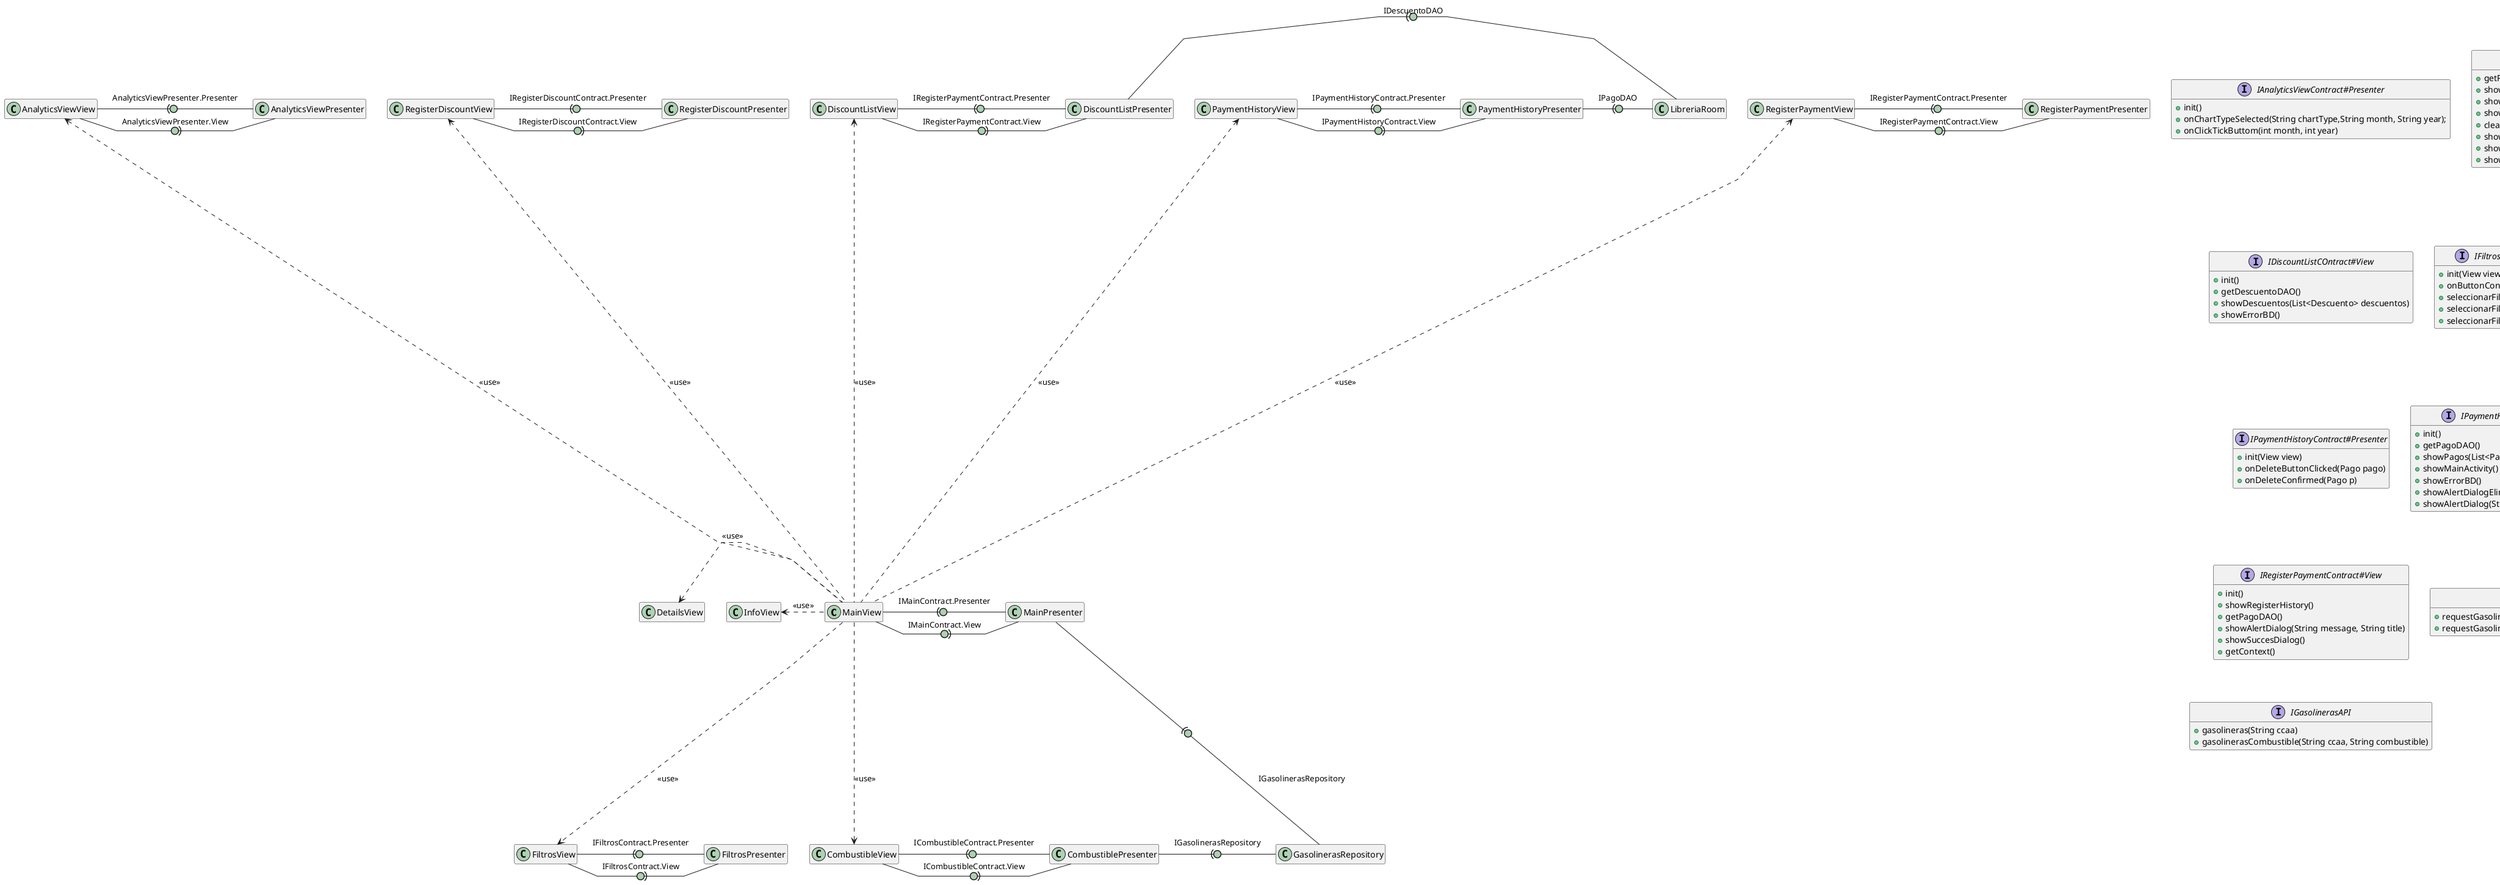 @startuml
hide empty members
skinparam linetype polyline
skinparam arrowLollipopColor #ADD1B2

MainView -right(0- MainPresenter : IMainContract.Presenter
MainView -right0)- MainPresenter : IMainContract.View
MainPresenter -right(0- GasolinerasRepository : IGasolinerasRepository
MainView -left..-> InfoView : <<use>>
MainView -left..-> DetailsView : <<use>>
MainView -down..-> FiltrosView : <<use>>
MainView -down..-> CombustibleView : <<use>>
MainView -up..-> PaymentHistoryView : <<use>>
MainView -up..-> RegisterPaymentView: <<use>>
MainView -up..-> DiscountListView: <<use>>
MainView -up..-> RegisterDiscountView: <<use>>
MainView -up..-> AnalyticsViewView: <<use>>


FiltrosView -right(0- FiltrosPresenter: IFiltrosContract.Presenter
FiltrosView -right0)- FiltrosPresenter : IFiltrosContract.View

CombustibleView -right(0- CombustiblePresenter: ICombustibleContract.Presenter
CombustibleView -right0)- CombustiblePresenter : ICombustibleContract.View
CombustiblePresenter -right(0- GasolinerasRepository : IGasolinerasRepository


PaymentHistoryView -right(0- PaymentHistoryPresenter: IPaymentHistoryContract.Presenter
PaymentHistoryView-right0)- PaymentHistoryPresenter : IPaymentHistoryContract.View
PaymentHistoryPresenter -right(0- LibreriaRoom: IPagoDAO 

RegisterPaymentView-right(0- RegisterPaymentPresenter: IRegisterPaymentContract.Presenter
RegisterPaymentView-right0)- RegisterPaymentPresenter : IRegisterPaymentContract.View

DiscountListView-right(0- DiscountListPresenter: IRegisterPaymentContract.Presenter
DiscountListView-right0)- DiscountListPresenter: IRegisterPaymentContract.View
DiscountListPresenter -right(0- LibreriaRoom: IDescuentoDAO 

RegisterDiscountView-right(0- RegisterDiscountPresenter: IRegisterDiscountContract.Presenter
RegisterDiscountView-right0)- RegisterDiscountPresenter: IRegisterDiscountContract.View

AnalyticsViewView -right(0- AnalyticsViewPresenter : AnalyticsViewPresenter.Presenter
AnalyticsViewView-right0)- AnalyticsViewPresenter: AnalyticsViewPresenter.View


interface IAnalyticsViewContract#Presenter {
    + init()
    + onChartTypeSelected(String chartType,String month, String year);
    + onClickTickButtom(int month, int year)
}

interface IAnalyticsViewContract#View {
    + getPagoDAO() : IPagoDAO
    + showMainActivity()
    + showErrorBD( )
    + showAnalytics(Double precioCombustibleMedio, Double litrosPromedio, Double litrosTotales, Double gastoTotal)
    + clearContainer()
    + showLineChart(List<Pago> pagos)
    + showLineChartPriceLitre(List<Pago> pagos)
    + showPieChart()
}

interface ICombustileContract#Presenter {
    + init(View view, TipoCombustible tipoCombustible)
    + onStationClicked(Gasolinera station)
    + onMenuInfoClicked()
    + onMenuHistoryClicked()
    + onMenuFiltrosClicked()
    + onMenuDescuentosClicked()
}

interface ICombustileContract#View {
    + init()
    + getGasolinerasRepository()
    + showStations(List<Gasolinera> stations)
    + showLoadCorrect(int stations)
    + showLoadError()
    + showStationDetails(Gasolinera station)
    + showInfoActivity()
    + showHistoryActivity()
    + showFiltrosActivity()
    + showDescuentosActivity()
}

interface IDiscountListCOntract#Presenter {
    + init(View view)
}

interface IDiscountListCOntract#View {
    + init()
    + getDescuentoDAO()
    + showDescuentos(List<Descuento> descuentos)
    + showErrorBD()
}

interface IFiltrosContract#Presenter {
    + init(View view)
    + onButtonConfirmarClick()
    + seleccionarFiltros()
    + seleccionarFiltrosOrden()
    + seleccionarFiltrosTipoCOmbustible()
}

interface IFiltrosContract#View {
    + lanzarBusquedaConFiltros()
    + opcionesIniciales()
}

interface IMainContract#Presenter {
    + init(View view)
    + onStationClicked(Gasolinera station)
    + onMenuInfoClicked()
    + onMenuHistoryClicked()
    + onMenuFiltrosClicked()
    + onMenuDescuentosClicked()
}

interface IMainContract#View {
    + init()
    + getGasolinerasRepository() : IGasolinerasRepository
    + showStations(List<Gasolinera> stations)
    + showLoadCorrect(int stations)
    + showLoadError()
    + showStationDetails(Gasolinera station)
    + showInfoActivity()
    + showHistoryActivity()
    + howFiltrosActivity()
    + showDescuentosActivity()
}

interface IPaymentHistoryContract#Presenter {
    + init(View view)
    + onDeleteButtonClicked(Pago pago)
    + onDeleteConfirmed(Pago p)
}

interface IPaymentHistoryContract#View {
    + init()
    + getPagoDAO()
    + showPagos(List<Pagos> pagos)
    + showMainActivity()
    + showErrorBD()
    + showAlertDialogEliminarPago(Pago pago)
    + showAlertDialog(String titulo, String mensaje)
}

interface IRegisterDiscountContract#Presenter {
    + init(VIew view)
    + onRegisterDiscountClicked(Descuento descuento)
    + onCancelRegistryClicked()
}

interface IRegisterDiscountContract#View {
    + init()
    + showDiscountHIstory()
    + showAlertDialog(String message, String title)
    + getDescuentoDAO()
    + getContext()
    + showSuccesDialog()

}

interface IRegisterPaymentContract#Presenter {
    + init(View view)
    + onRegisterPaymentClicked(String tipoGasolina, String nombreGasolinera, String precioPorLitro, String cantidad)
    + onMenuBackArrowClick()
}

interface IRegisterPaymentContract#View {
    + init()
    + showRegisterHistory()
    + getPagoDAO()
    + showAlertDialog(String message, String title)
    + showSuccesDialog()
    + getContext()
}

interface IGasolinerasRepository {
    + requestGasolineras(ICallBack cb, String ccaa)
    + requestGasolinerasCombustible(ICallBack cb, String combustible)
}

interface ICallBack {
    + onSuccess(List<Gasolinera> gasolineras)
    + onFailure(Throwable e)
}

interface IPagoDAO {
    + getAll()
    + loadAllByIds(int[] pagosIds)
    + findByName(String stationName)
    + insertAll(Pago pagos)
    + delete(Pago pago)
    + vaciaBD()

}

interface IDescuentoDAO {
    + getAll()
    + loadAllByIds(int[] discountsIds)
    + findByName(String discountName)
    + insertAll(Descuento descunetos)
    + delete(Descuento descuento)
    + update(boolean activo, String nombre)
    + vaciaBD()
}

interface IGasolinerasAPI {
    + gasolineras(String ccaa)
    + gasolinerasCombustible(String ccaa, String combustible)
}
@enduml